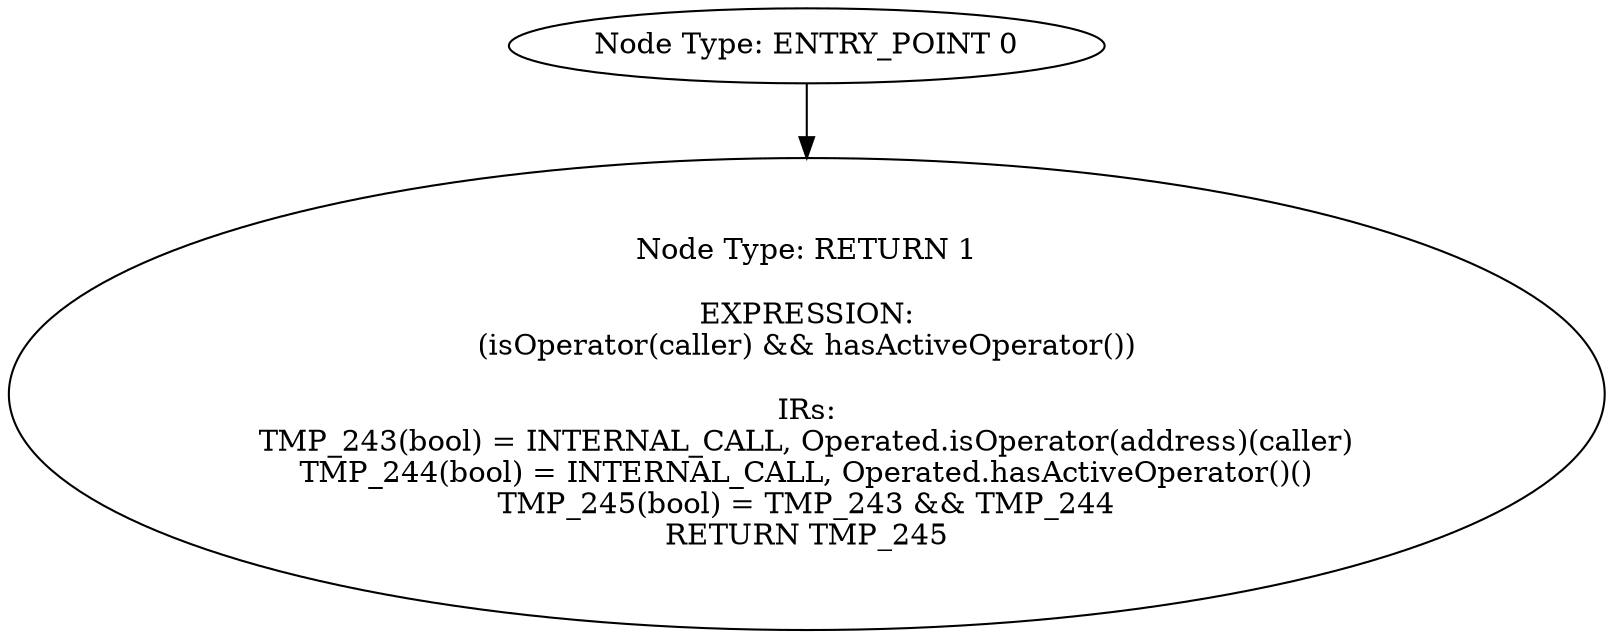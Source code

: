 digraph{
0[label="Node Type: ENTRY_POINT 0
"];
0->1;
1[label="Node Type: RETURN 1

EXPRESSION:
(isOperator(caller) && hasActiveOperator())

IRs:
TMP_243(bool) = INTERNAL_CALL, Operated.isOperator(address)(caller)
TMP_244(bool) = INTERNAL_CALL, Operated.hasActiveOperator()()
TMP_245(bool) = TMP_243 && TMP_244
RETURN TMP_245"];
}
